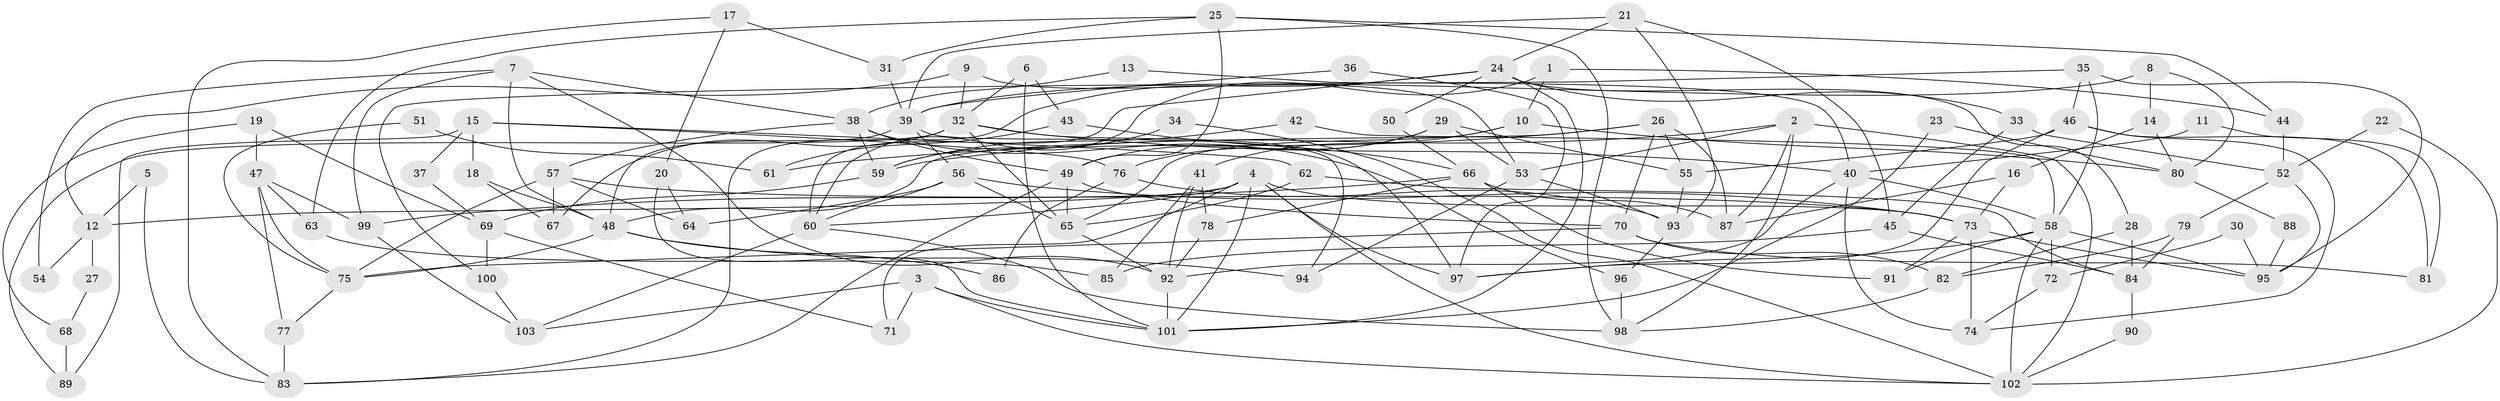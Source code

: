 // Generated by graph-tools (version 1.1) at 2025/36/03/09/25 02:36:10]
// undirected, 103 vertices, 206 edges
graph export_dot {
graph [start="1"]
  node [color=gray90,style=filled];
  1;
  2;
  3;
  4;
  5;
  6;
  7;
  8;
  9;
  10;
  11;
  12;
  13;
  14;
  15;
  16;
  17;
  18;
  19;
  20;
  21;
  22;
  23;
  24;
  25;
  26;
  27;
  28;
  29;
  30;
  31;
  32;
  33;
  34;
  35;
  36;
  37;
  38;
  39;
  40;
  41;
  42;
  43;
  44;
  45;
  46;
  47;
  48;
  49;
  50;
  51;
  52;
  53;
  54;
  55;
  56;
  57;
  58;
  59;
  60;
  61;
  62;
  63;
  64;
  65;
  66;
  67;
  68;
  69;
  70;
  71;
  72;
  73;
  74;
  75;
  76;
  77;
  78;
  79;
  80;
  81;
  82;
  83;
  84;
  85;
  86;
  87;
  88;
  89;
  90;
  91;
  92;
  93;
  94;
  95;
  96;
  97;
  98;
  99;
  100;
  101;
  102;
  103;
  1 -- 60;
  1 -- 44;
  1 -- 10;
  2 -- 53;
  2 -- 59;
  2 -- 87;
  2 -- 98;
  2 -- 102;
  3 -- 102;
  3 -- 101;
  3 -- 71;
  3 -- 103;
  4 -- 101;
  4 -- 102;
  4 -- 12;
  4 -- 60;
  4 -- 71;
  4 -- 73;
  4 -- 97;
  5 -- 83;
  5 -- 12;
  6 -- 32;
  6 -- 101;
  6 -- 43;
  7 -- 48;
  7 -- 38;
  7 -- 54;
  7 -- 92;
  7 -- 99;
  8 -- 80;
  8 -- 39;
  8 -- 14;
  9 -- 53;
  9 -- 32;
  9 -- 12;
  10 -- 65;
  10 -- 41;
  10 -- 80;
  11 -- 81;
  11 -- 40;
  12 -- 27;
  12 -- 54;
  13 -- 38;
  13 -- 40;
  14 -- 16;
  14 -- 80;
  15 -- 18;
  15 -- 76;
  15 -- 37;
  15 -- 62;
  15 -- 89;
  16 -- 87;
  16 -- 73;
  17 -- 20;
  17 -- 31;
  17 -- 83;
  18 -- 67;
  18 -- 48;
  19 -- 69;
  19 -- 47;
  19 -- 68;
  20 -- 101;
  20 -- 64;
  21 -- 24;
  21 -- 39;
  21 -- 45;
  21 -- 93;
  22 -- 52;
  22 -- 102;
  23 -- 101;
  23 -- 80;
  24 -- 28;
  24 -- 60;
  24 -- 33;
  24 -- 50;
  24 -- 83;
  24 -- 101;
  25 -- 98;
  25 -- 49;
  25 -- 31;
  25 -- 44;
  25 -- 63;
  26 -- 87;
  26 -- 55;
  26 -- 48;
  26 -- 61;
  26 -- 70;
  27 -- 68;
  28 -- 82;
  28 -- 84;
  29 -- 53;
  29 -- 49;
  29 -- 55;
  29 -- 76;
  30 -- 95;
  30 -- 72;
  31 -- 39;
  32 -- 97;
  32 -- 40;
  32 -- 65;
  32 -- 67;
  32 -- 89;
  33 -- 52;
  33 -- 45;
  34 -- 102;
  34 -- 59;
  35 -- 46;
  35 -- 95;
  35 -- 58;
  35 -- 100;
  36 -- 39;
  36 -- 97;
  37 -- 69;
  38 -- 96;
  38 -- 49;
  38 -- 57;
  38 -- 59;
  39 -- 56;
  39 -- 48;
  39 -- 94;
  40 -- 92;
  40 -- 58;
  40 -- 74;
  41 -- 85;
  41 -- 78;
  41 -- 92;
  42 -- 59;
  42 -- 58;
  43 -- 66;
  43 -- 61;
  44 -- 52;
  45 -- 84;
  45 -- 85;
  46 -- 74;
  46 -- 97;
  46 -- 55;
  46 -- 81;
  47 -- 99;
  47 -- 77;
  47 -- 63;
  47 -- 75;
  48 -- 75;
  48 -- 86;
  48 -- 94;
  49 -- 83;
  49 -- 65;
  49 -- 70;
  50 -- 66;
  51 -- 61;
  51 -- 75;
  52 -- 79;
  52 -- 95;
  53 -- 94;
  53 -- 93;
  55 -- 93;
  56 -- 73;
  56 -- 65;
  56 -- 60;
  56 -- 64;
  57 -- 75;
  57 -- 64;
  57 -- 67;
  57 -- 73;
  58 -- 91;
  58 -- 72;
  58 -- 95;
  58 -- 97;
  58 -- 102;
  59 -- 69;
  60 -- 98;
  60 -- 103;
  62 -- 65;
  62 -- 84;
  63 -- 85;
  65 -- 92;
  66 -- 99;
  66 -- 78;
  66 -- 87;
  66 -- 91;
  68 -- 89;
  69 -- 100;
  69 -- 71;
  70 -- 75;
  70 -- 81;
  70 -- 82;
  72 -- 74;
  73 -- 74;
  73 -- 91;
  73 -- 95;
  75 -- 77;
  76 -- 93;
  76 -- 86;
  77 -- 83;
  78 -- 92;
  79 -- 82;
  79 -- 84;
  80 -- 88;
  82 -- 98;
  84 -- 90;
  88 -- 95;
  90 -- 102;
  92 -- 101;
  93 -- 96;
  96 -- 98;
  99 -- 103;
  100 -- 103;
}
